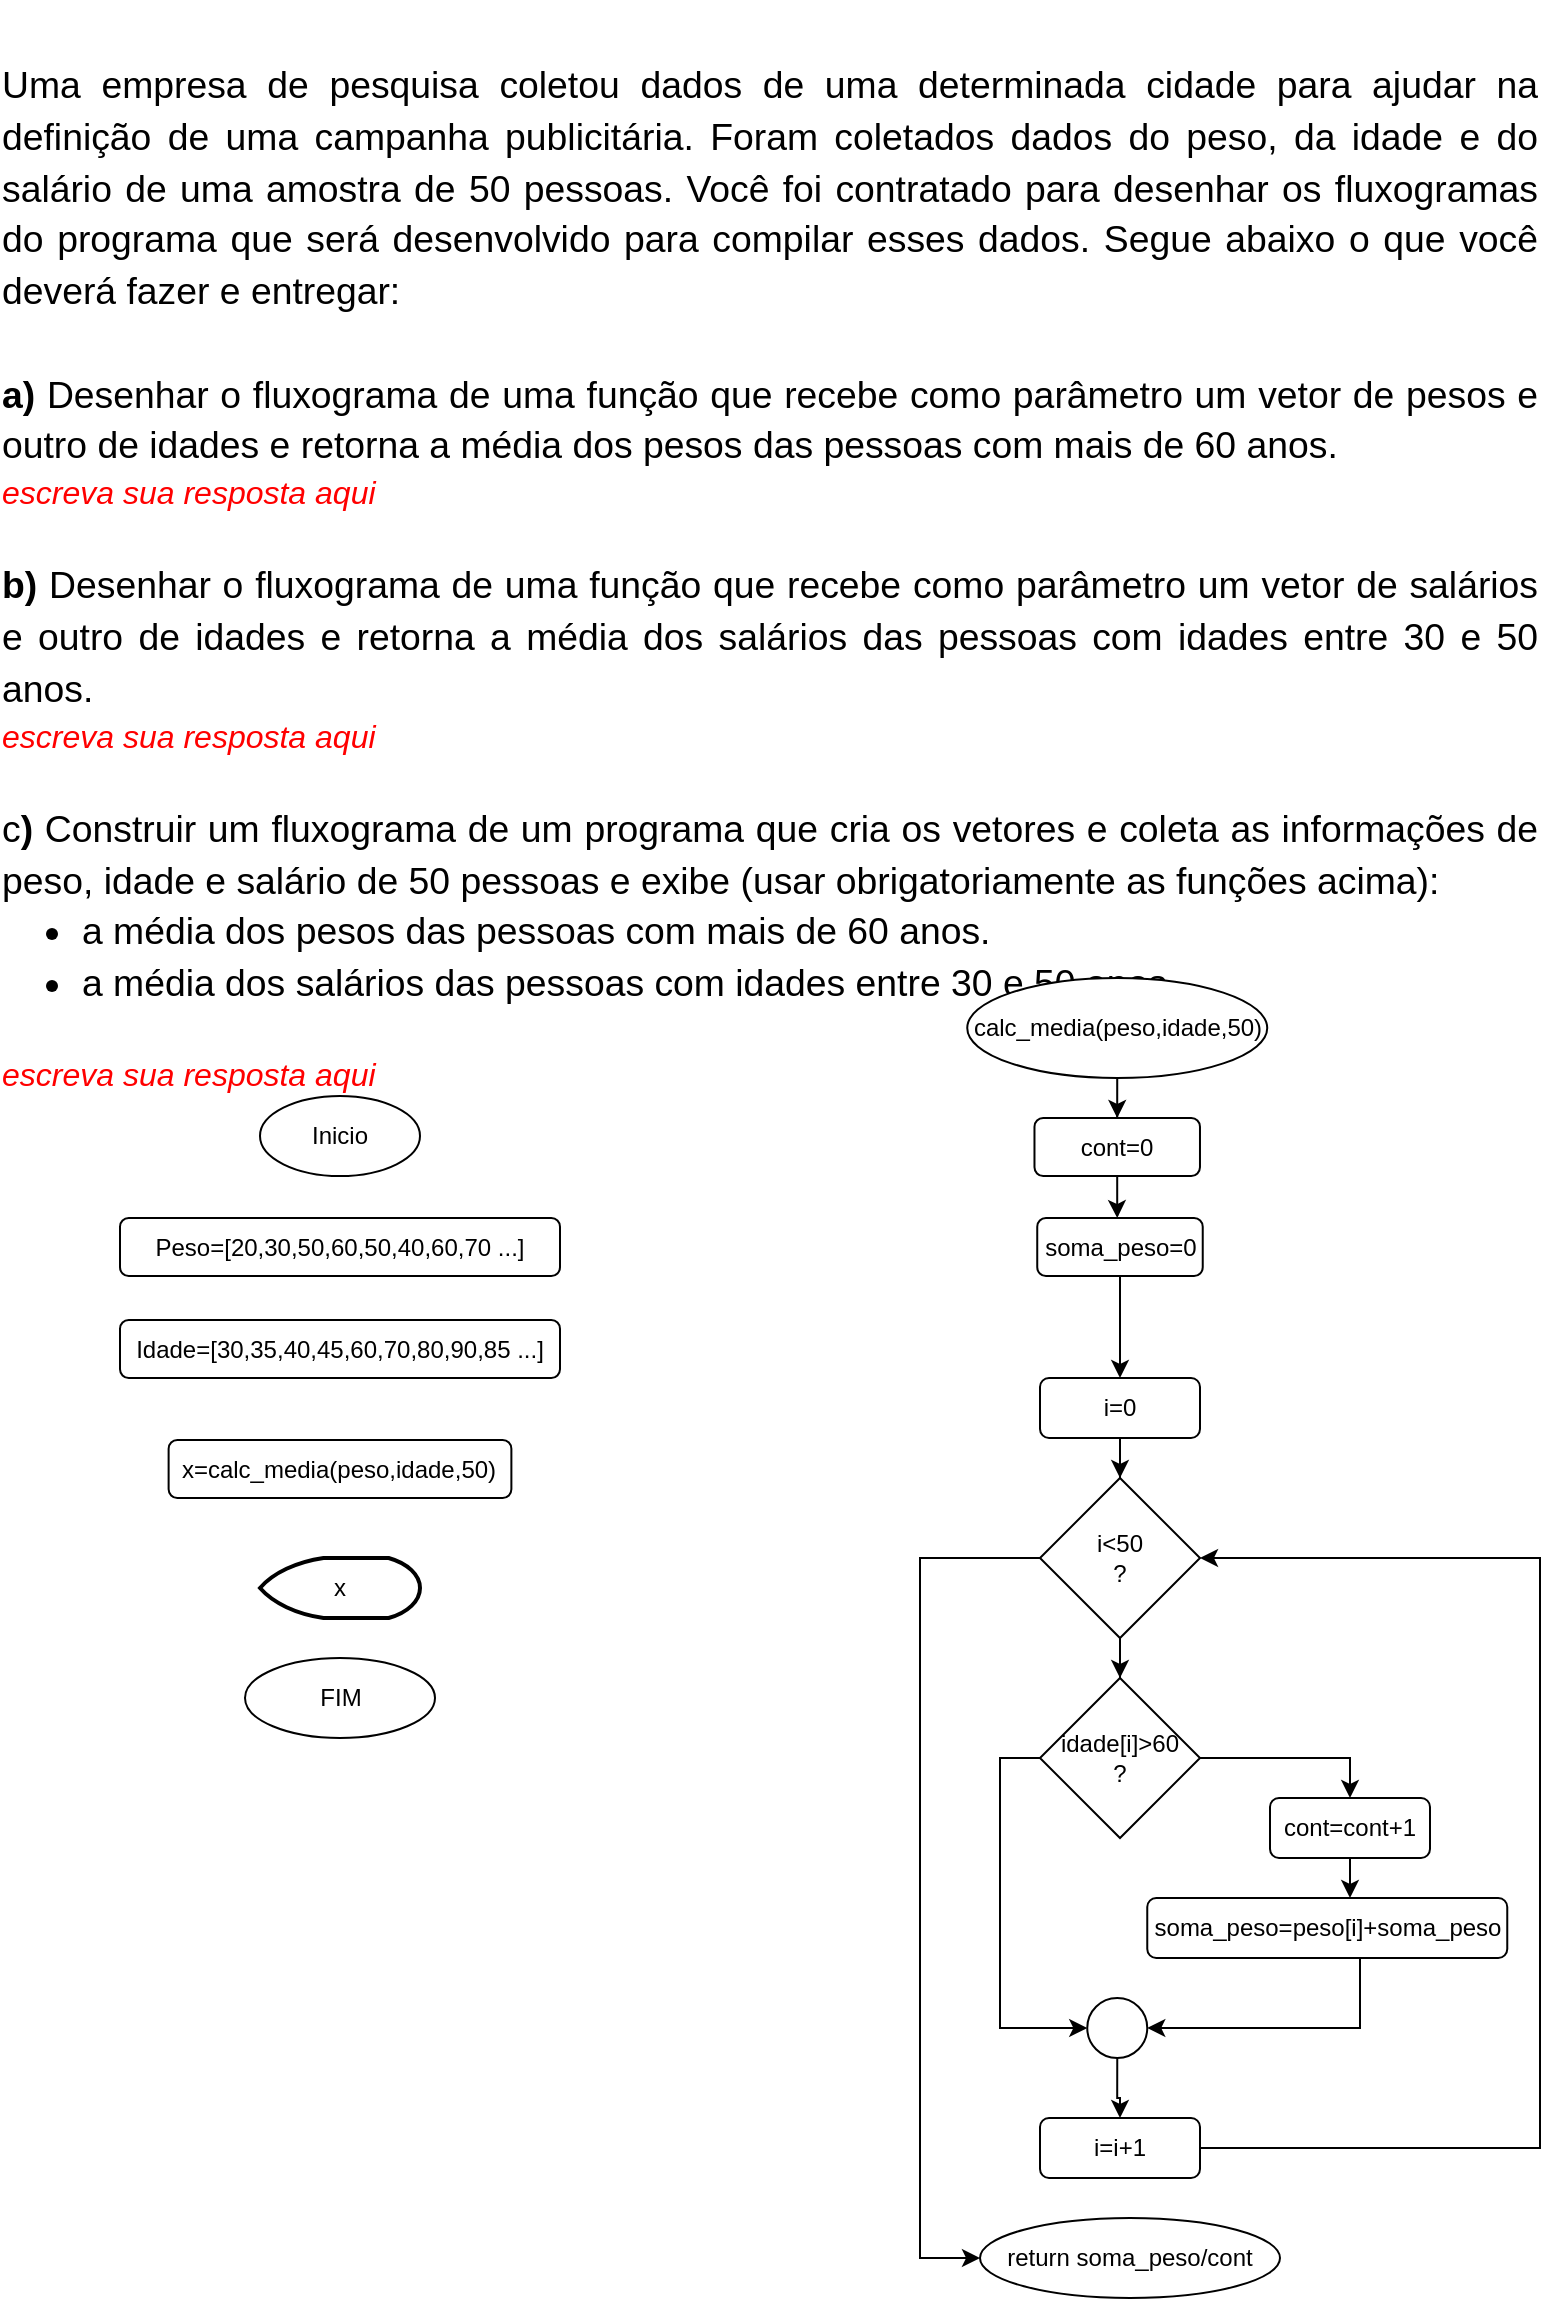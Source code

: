<mxfile version="13.9.3" type="github">
  <diagram id="C5RBs43oDa-KdzZeNtuy" name="Page-1">
    <mxGraphModel dx="818" dy="2788" grid="1" gridSize="10" guides="1" tooltips="1" connect="1" arrows="1" fold="1" page="1" pageScale="1" pageWidth="827" pageHeight="1169" math="0" shadow="0">
      <root>
        <mxCell id="WIyWlLk6GJQsqaUBKTNV-0" />
        <mxCell id="WIyWlLk6GJQsqaUBKTNV-1" parent="WIyWlLk6GJQsqaUBKTNV-0" />
        <mxCell id="1JXrUA-Yjfwm9p3drCcF-0" value="&lt;br&gt;&lt;br&gt;&lt;b style=&quot;font-weight: normal&quot; id=&quot;docs-internal-guid-f367e695-7fff-05dd-d407-37b9cecacf52&quot;&gt;&lt;p dir=&quot;ltr&quot; style=&quot;line-height: 1.38 ; text-align: justify ; margin-top: 0pt ; margin-bottom: 0pt&quot;&gt;&lt;span style=&quot;font-size: 14pt ; font-family: &amp;#34;calibri&amp;#34; , sans-serif ; color: rgb(0 , 0 , 0) ; background-color: transparent ; font-weight: 400 ; font-style: normal ; font-variant: normal ; text-decoration: none ; vertical-align: baseline&quot;&gt;Uma empresa de pesquisa coletou dados de uma determinada cidade para ajudar na definição de uma campanha publicitária. Foram coletados dados do peso, da idade e do salário de uma amostra de 50 pessoas. Você foi contratado para desenhar os fluxogramas do programa que será desenvolvido para compilar esses dados. Segue abaixo o que você deverá fazer e entregar:&lt;/span&gt;&lt;/p&gt;&lt;p dir=&quot;ltr&quot; style=&quot;line-height: 1.38 ; text-align: justify ; margin-top: 0pt ; margin-bottom: 0pt&quot;&gt;&lt;span style=&quot;font-size: 14pt ; font-family: &amp;#34;calibri&amp;#34; , sans-serif ; color: rgb(0 , 0 , 0) ; background-color: transparent ; font-weight: 400 ; font-style: normal ; font-variant: normal ; text-decoration: none ; vertical-align: baseline&quot;&gt;&lt;br&gt;&lt;/span&gt;&lt;/p&gt;&lt;p dir=&quot;ltr&quot; style=&quot;line-height: 1.38 ; text-align: justify ; margin-top: 0pt ; margin-bottom: 0pt&quot;&gt;&lt;span style=&quot;font-size: 14pt ; font-family: &amp;#34;calibri&amp;#34; , sans-serif ; color: rgb(0 , 0 , 0) ; background-color: transparent ; font-weight: 700 ; font-style: normal ; font-variant: normal ; text-decoration: none ; vertical-align: baseline&quot;&gt;a) &lt;/span&gt;&lt;span style=&quot;font-size: 14pt ; font-family: &amp;#34;calibri&amp;#34; , sans-serif ; color: rgb(0 , 0 , 0) ; background-color: transparent ; font-weight: 400 ; font-style: normal ; font-variant: normal ; text-decoration: none ; vertical-align: baseline&quot;&gt;Desenhar o fluxograma de uma função que recebe como parâmetro um vetor de pesos e outro de idades e retorna a média dos pesos das pessoas com mais de 60 anos.&lt;/span&gt;&lt;/p&gt;&lt;p dir=&quot;ltr&quot; style=&quot;line-height: 1.38 ; text-align: justify ; margin-top: 0pt ; margin-bottom: 0pt&quot;&gt;&lt;span style=&quot;font-size: 14pt ; font-family: &amp;#34;calibri&amp;#34; , sans-serif ; color: rgb(0 , 0 , 0) ; background-color: transparent ; font-weight: 400 ; font-style: normal ; font-variant: normal ; text-decoration: none ; vertical-align: baseline&quot;&gt;&lt;span id=&quot;docs-internal-guid-11a64049-7fff-ae32-5dbd-ca60cdbc44b4&quot;&gt;&lt;/span&gt;&lt;/span&gt;&lt;/p&gt;&lt;p dir=&quot;ltr&quot; style=&quot;line-height: 1.38 ; text-align: justify ; margin-top: 0pt ; margin-bottom: 0pt&quot;&gt;&lt;span style=&quot;font-size: 12pt ; font-family: &amp;#34;calibri&amp;#34; , sans-serif ; color: rgb(255 , 0 , 0) ; background-color: transparent ; font-weight: 400 ; font-style: italic ; font-variant: normal ; text-decoration: none ; vertical-align: baseline&quot;&gt;escreva sua resposta aqui&lt;/span&gt;&lt;/p&gt;&lt;p dir=&quot;ltr&quot; style=&quot;line-height: 1.38 ; text-align: justify ; margin-top: 0pt ; margin-bottom: 0pt&quot;&gt;&lt;span style=&quot;font-size: 12pt ; font-family: &amp;#34;calibri&amp;#34; , sans-serif ; color: rgb(255 , 0 , 0) ; background-color: transparent ; font-weight: 400 ; font-style: italic ; font-variant: normal ; text-decoration: none ; vertical-align: baseline&quot;&gt;&lt;br&gt;&lt;/span&gt;&lt;/p&gt;&lt;p dir=&quot;ltr&quot; style=&quot;line-height: 1.38 ; text-align: justify ; margin-top: 0pt ; margin-bottom: 0pt&quot;&gt;&lt;span style=&quot;font-size: 14pt ; font-family: &amp;#34;calibri&amp;#34; , sans-serif ; color: rgb(0 , 0 , 0) ; background-color: transparent ; font-weight: 700 ; font-style: normal ; font-variant: normal ; text-decoration: none ; vertical-align: baseline&quot;&gt;b) &lt;/span&gt;&lt;span style=&quot;font-size: 14pt ; font-family: &amp;#34;calibri&amp;#34; , sans-serif ; color: rgb(0 , 0 , 0) ; background-color: transparent ; font-weight: 400 ; font-style: normal ; font-variant: normal ; text-decoration: none ; vertical-align: baseline&quot;&gt;Desenhar o fluxograma de uma função que recebe como parâmetro um vetor de salários e outro de idades e retorna a média dos salários das pessoas com idades entre 30 e 50 anos.&lt;/span&gt;&lt;/p&gt;&lt;p dir=&quot;ltr&quot; style=&quot;line-height: 1.38 ; text-align: justify ; margin-top: 0pt ; margin-bottom: 0pt&quot;&gt;&lt;span style=&quot;font-size: 12pt ; font-family: &amp;#34;calibri&amp;#34; , sans-serif ; color: rgb(255 , 0 , 0) ; background-color: transparent ; font-weight: 400 ; font-style: italic ; font-variant: normal ; text-decoration: none ; vertical-align: baseline&quot;&gt;&lt;span id=&quot;docs-internal-guid-d81f11be-7fff-fd33-b6b5-8922388f3a95&quot;&gt;&lt;/span&gt;&lt;/span&gt;&lt;/p&gt;&lt;p dir=&quot;ltr&quot; style=&quot;line-height: 1.38 ; text-align: justify ; margin-top: 0pt ; margin-bottom: 0pt&quot;&gt;&lt;span style=&quot;font-size: 12pt ; font-family: &amp;#34;calibri&amp;#34; , sans-serif ; color: rgb(255 , 0 , 0) ; background-color: transparent ; font-weight: 400 ; font-style: italic ; font-variant: normal ; text-decoration: none ; vertical-align: baseline&quot;&gt;escreva sua resposta aqui&lt;/span&gt;&lt;/p&gt;&lt;p dir=&quot;ltr&quot; style=&quot;line-height: 1.38 ; text-align: justify ; margin-top: 0pt ; margin-bottom: 0pt&quot;&gt;&lt;span style=&quot;font-size: 12pt ; font-family: &amp;#34;calibri&amp;#34; , sans-serif ; color: rgb(255 , 0 , 0) ; background-color: transparent ; font-weight: 400 ; font-style: italic ; font-variant: normal ; text-decoration: none ; vertical-align: baseline&quot;&gt;&lt;br&gt;&lt;/span&gt;&lt;/p&gt;&lt;p dir=&quot;ltr&quot; style=&quot;line-height: 1.38 ; text-align: justify ; margin-top: 0pt ; margin-bottom: 0pt&quot;&gt;&lt;span style=&quot;font-size: 14pt ; font-family: &amp;#34;calibri&amp;#34; , sans-serif ; color: rgb(0 , 0 , 0) ; background-color: transparent ; font-weight: 400 ; font-style: normal ; font-variant: normal ; text-decoration: none ; vertical-align: baseline&quot;&gt;c&lt;/span&gt;&lt;span style=&quot;font-size: 14pt ; font-family: &amp;#34;calibri&amp;#34; , sans-serif ; color: rgb(0 , 0 , 0) ; background-color: transparent ; font-weight: 700 ; font-style: normal ; font-variant: normal ; text-decoration: none ; vertical-align: baseline&quot;&gt;)&lt;/span&gt;&lt;span style=&quot;font-size: 14pt ; font-family: &amp;#34;calibri&amp;#34; , sans-serif ; color: rgb(0 , 0 , 0) ; background-color: transparent ; font-weight: 400 ; font-style: normal ; font-variant: normal ; text-decoration: none ; vertical-align: baseline&quot;&gt; Construir um fluxograma de um programa que cria os vetores e coleta as informações de peso, idade e salário de 50 pessoas e exibe (usar obrigatoriamente as funções acima):&lt;/span&gt;&lt;/p&gt;&lt;ul style=&quot;margin-top: 0 ; margin-bottom: 0&quot;&gt;&lt;li dir=&quot;ltr&quot; style=&quot;list-style-type: disc ; font-size: 14pt ; font-family: &amp;#34;calibri&amp;#34; , sans-serif ; color: rgb(0 , 0 , 0) ; background-color: transparent ; font-weight: 400 ; font-style: normal ; font-variant: normal ; text-decoration: none ; vertical-align: baseline&quot;&gt;&lt;p dir=&quot;ltr&quot; style=&quot;line-height: 1.38 ; text-align: justify ; margin-top: 0pt ; margin-bottom: 0pt&quot;&gt;&lt;span style=&quot;font-size: 14pt ; font-family: &amp;#34;calibri&amp;#34; , sans-serif ; color: rgb(0 , 0 , 0) ; background-color: transparent ; font-weight: 400 ; font-style: normal ; font-variant: normal ; text-decoration: none ; vertical-align: baseline&quot;&gt;a média dos pesos das pessoas com mais de 60 anos.&lt;/span&gt;&lt;/p&gt;&lt;/li&gt;&lt;li dir=&quot;ltr&quot; style=&quot;list-style-type: disc ; font-size: 14pt ; font-family: &amp;#34;calibri&amp;#34; , sans-serif ; color: rgb(0 , 0 , 0) ; background-color: transparent ; font-weight: 400 ; font-style: normal ; font-variant: normal ; text-decoration: none ; vertical-align: baseline&quot;&gt;&lt;p dir=&quot;ltr&quot; style=&quot;line-height: 1.38 ; text-align: justify ; margin-top: 0pt ; margin-bottom: 0pt&quot;&gt;&lt;span style=&quot;font-size: 14pt ; font-family: &amp;#34;calibri&amp;#34; , sans-serif ; color: rgb(0 , 0 , 0) ; background-color: transparent ; font-weight: 400 ; font-style: normal ; font-variant: normal ; text-decoration: none ; vertical-align: baseline&quot;&gt;a média dos salários das pessoas com idades entre 30 e 50 anos.&lt;/span&gt;&lt;/p&gt;&lt;/li&gt;&lt;/ul&gt;&lt;p dir=&quot;ltr&quot; style=&quot;line-height: 1.38 ; text-align: justify ; margin-top: 0pt ; margin-bottom: 0pt&quot;&gt;&lt;span style=&quot;font-size: 12pt ; font-family: &amp;#34;calibri&amp;#34; , sans-serif ; color: rgb(255 , 0 , 0) ; background-color: transparent ; font-weight: 400 ; font-style: italic ; font-variant: normal ; text-decoration: none ; vertical-align: baseline&quot;&gt;&lt;span id=&quot;docs-internal-guid-9d4a5a14-7fff-1daa-b311-a5176db41883&quot;&gt;&lt;br&gt;&lt;/span&gt;&lt;/span&gt;&lt;/p&gt;&lt;p dir=&quot;ltr&quot; style=&quot;line-height: 1.38 ; text-align: justify ; margin-top: 0pt ; margin-bottom: 0pt&quot;&gt;&lt;span style=&quot;font-size: 12pt ; font-family: &amp;#34;calibri&amp;#34; , sans-serif ; color: rgb(255 , 0 , 0) ; background-color: transparent ; font-weight: 400 ; font-style: italic ; font-variant: normal ; text-decoration: none ; vertical-align: baseline&quot;&gt;escreva sua resposta aqui&lt;/span&gt;&lt;/p&gt;&lt;/b&gt;&lt;br class=&quot;Apple-interchange-newline&quot;&gt;&lt;br&gt;" style="text;html=1;strokeColor=none;fillColor=none;align=center;verticalAlign=middle;whiteSpace=wrap;rounded=0;" vertex="1" parent="WIyWlLk6GJQsqaUBKTNV-1">
          <mxGeometry x="10" y="-1270" width="770" height="480" as="geometry" />
        </mxCell>
        <mxCell id="1JXrUA-Yjfwm9p3drCcF-1" style="edgeStyle=orthogonalEdgeStyle;rounded=0;orthogonalLoop=1;jettySize=auto;html=1;exitX=0.5;exitY=1;exitDx=0;exitDy=0;" edge="1" parent="WIyWlLk6GJQsqaUBKTNV-1" source="1JXrUA-Yjfwm9p3drCcF-0" target="1JXrUA-Yjfwm9p3drCcF-0">
          <mxGeometry relative="1" as="geometry" />
        </mxCell>
        <mxCell id="1JXrUA-Yjfwm9p3drCcF-38" style="edgeStyle=orthogonalEdgeStyle;rounded=0;orthogonalLoop=1;jettySize=auto;html=1;entryX=0.5;entryY=0;entryDx=0;entryDy=0;" edge="1" parent="WIyWlLk6GJQsqaUBKTNV-1" source="1JXrUA-Yjfwm9p3drCcF-2" target="1JXrUA-Yjfwm9p3drCcF-22">
          <mxGeometry relative="1" as="geometry" />
        </mxCell>
        <mxCell id="1JXrUA-Yjfwm9p3drCcF-2" value="calc_media(peso,idade,50)" style="ellipse;whiteSpace=wrap;html=1;" vertex="1" parent="WIyWlLk6GJQsqaUBKTNV-1">
          <mxGeometry x="493.62" y="-830" width="150" height="50" as="geometry" />
        </mxCell>
        <mxCell id="1JXrUA-Yjfwm9p3drCcF-16" style="edgeStyle=orthogonalEdgeStyle;rounded=0;orthogonalLoop=1;jettySize=auto;html=1;entryX=0.5;entryY=0;entryDx=0;entryDy=0;" edge="1" parent="WIyWlLk6GJQsqaUBKTNV-1" source="1JXrUA-Yjfwm9p3drCcF-3" target="1JXrUA-Yjfwm9p3drCcF-14">
          <mxGeometry relative="1" as="geometry" />
        </mxCell>
        <mxCell id="1JXrUA-Yjfwm9p3drCcF-3" value="i=0" style="rounded=1;whiteSpace=wrap;html=1;" vertex="1" parent="WIyWlLk6GJQsqaUBKTNV-1">
          <mxGeometry x="530" y="-630" width="80" height="30" as="geometry" />
        </mxCell>
        <mxCell id="1JXrUA-Yjfwm9p3drCcF-40" style="edgeStyle=orthogonalEdgeStyle;rounded=0;orthogonalLoop=1;jettySize=auto;html=1;entryX=0.5;entryY=0;entryDx=0;entryDy=0;" edge="1" parent="WIyWlLk6GJQsqaUBKTNV-1" source="1JXrUA-Yjfwm9p3drCcF-11" target="1JXrUA-Yjfwm9p3drCcF-3">
          <mxGeometry relative="1" as="geometry" />
        </mxCell>
        <mxCell id="1JXrUA-Yjfwm9p3drCcF-11" value="soma_peso=0" style="rounded=1;whiteSpace=wrap;html=1;" vertex="1" parent="WIyWlLk6GJQsqaUBKTNV-1">
          <mxGeometry x="528.62" y="-710" width="82.75" height="29" as="geometry" />
        </mxCell>
        <mxCell id="1JXrUA-Yjfwm9p3drCcF-12" value="return soma_peso/cont" style="ellipse;whiteSpace=wrap;html=1;" vertex="1" parent="WIyWlLk6GJQsqaUBKTNV-1">
          <mxGeometry x="500" y="-210" width="150" height="40" as="geometry" />
        </mxCell>
        <mxCell id="1JXrUA-Yjfwm9p3drCcF-30" style="edgeStyle=orthogonalEdgeStyle;rounded=0;orthogonalLoop=1;jettySize=auto;html=1;entryX=0.5;entryY=0;entryDx=0;entryDy=0;" edge="1" parent="WIyWlLk6GJQsqaUBKTNV-1" source="1JXrUA-Yjfwm9p3drCcF-14" target="1JXrUA-Yjfwm9p3drCcF-20">
          <mxGeometry relative="1" as="geometry" />
        </mxCell>
        <mxCell id="1JXrUA-Yjfwm9p3drCcF-34" style="edgeStyle=orthogonalEdgeStyle;rounded=0;orthogonalLoop=1;jettySize=auto;html=1;entryX=0;entryY=0.5;entryDx=0;entryDy=0;" edge="1" parent="WIyWlLk6GJQsqaUBKTNV-1" source="1JXrUA-Yjfwm9p3drCcF-14" target="1JXrUA-Yjfwm9p3drCcF-12">
          <mxGeometry relative="1" as="geometry">
            <Array as="points">
              <mxPoint x="470" y="-540" />
              <mxPoint x="470" y="-190" />
            </Array>
          </mxGeometry>
        </mxCell>
        <mxCell id="1JXrUA-Yjfwm9p3drCcF-14" value="i&amp;lt;50&lt;br&gt;?" style="rhombus;whiteSpace=wrap;html=1;" vertex="1" parent="WIyWlLk6GJQsqaUBKTNV-1">
          <mxGeometry x="530" y="-580" width="80" height="80" as="geometry" />
        </mxCell>
        <mxCell id="1JXrUA-Yjfwm9p3drCcF-18" style="edgeStyle=orthogonalEdgeStyle;rounded=0;orthogonalLoop=1;jettySize=auto;html=1;entryX=1;entryY=0.5;entryDx=0;entryDy=0;" edge="1" parent="WIyWlLk6GJQsqaUBKTNV-1" source="1JXrUA-Yjfwm9p3drCcF-15" target="1JXrUA-Yjfwm9p3drCcF-14">
          <mxGeometry relative="1" as="geometry">
            <Array as="points">
              <mxPoint x="780" y="-245" />
              <mxPoint x="780" y="-540" />
            </Array>
          </mxGeometry>
        </mxCell>
        <mxCell id="1JXrUA-Yjfwm9p3drCcF-15" value="i=i+1" style="rounded=1;whiteSpace=wrap;html=1;" vertex="1" parent="WIyWlLk6GJQsqaUBKTNV-1">
          <mxGeometry x="530" y="-260" width="80" height="30" as="geometry" />
        </mxCell>
        <mxCell id="1JXrUA-Yjfwm9p3drCcF-26" style="edgeStyle=orthogonalEdgeStyle;rounded=0;orthogonalLoop=1;jettySize=auto;html=1;entryX=0.5;entryY=0;entryDx=0;entryDy=0;" edge="1" parent="WIyWlLk6GJQsqaUBKTNV-1" source="1JXrUA-Yjfwm9p3drCcF-20" target="1JXrUA-Yjfwm9p3drCcF-21">
          <mxGeometry relative="1" as="geometry" />
        </mxCell>
        <mxCell id="1JXrUA-Yjfwm9p3drCcF-33" style="edgeStyle=orthogonalEdgeStyle;rounded=0;orthogonalLoop=1;jettySize=auto;html=1;entryX=0;entryY=0.5;entryDx=0;entryDy=0;" edge="1" parent="WIyWlLk6GJQsqaUBKTNV-1" source="1JXrUA-Yjfwm9p3drCcF-20" target="1JXrUA-Yjfwm9p3drCcF-31">
          <mxGeometry relative="1" as="geometry">
            <Array as="points">
              <mxPoint x="510" y="-440" />
              <mxPoint x="510" y="-305" />
            </Array>
          </mxGeometry>
        </mxCell>
        <mxCell id="1JXrUA-Yjfwm9p3drCcF-20" value="idade[i]&amp;gt;60&lt;br&gt;?" style="rhombus;whiteSpace=wrap;html=1;" vertex="1" parent="WIyWlLk6GJQsqaUBKTNV-1">
          <mxGeometry x="530" y="-480" width="80" height="80" as="geometry" />
        </mxCell>
        <mxCell id="1JXrUA-Yjfwm9p3drCcF-28" style="edgeStyle=orthogonalEdgeStyle;rounded=0;orthogonalLoop=1;jettySize=auto;html=1;" edge="1" parent="WIyWlLk6GJQsqaUBKTNV-1" source="1JXrUA-Yjfwm9p3drCcF-21">
          <mxGeometry relative="1" as="geometry">
            <mxPoint x="685" y="-370" as="targetPoint" />
          </mxGeometry>
        </mxCell>
        <mxCell id="1JXrUA-Yjfwm9p3drCcF-21" value="cont=cont+1" style="rounded=1;whiteSpace=wrap;html=1;" vertex="1" parent="WIyWlLk6GJQsqaUBKTNV-1">
          <mxGeometry x="645" y="-420" width="80" height="30" as="geometry" />
        </mxCell>
        <mxCell id="1JXrUA-Yjfwm9p3drCcF-39" style="edgeStyle=orthogonalEdgeStyle;rounded=0;orthogonalLoop=1;jettySize=auto;html=1;entryX=0.5;entryY=0;entryDx=0;entryDy=0;" edge="1" parent="WIyWlLk6GJQsqaUBKTNV-1" source="1JXrUA-Yjfwm9p3drCcF-22">
          <mxGeometry relative="1" as="geometry">
            <mxPoint x="568.615" y="-710" as="targetPoint" />
          </mxGeometry>
        </mxCell>
        <mxCell id="1JXrUA-Yjfwm9p3drCcF-22" value="cont=0" style="rounded=1;whiteSpace=wrap;html=1;" vertex="1" parent="WIyWlLk6GJQsqaUBKTNV-1">
          <mxGeometry x="527.24" y="-760" width="82.75" height="29" as="geometry" />
        </mxCell>
        <mxCell id="1JXrUA-Yjfwm9p3drCcF-32" style="edgeStyle=orthogonalEdgeStyle;rounded=0;orthogonalLoop=1;jettySize=auto;html=1;entryX=1;entryY=0.5;entryDx=0;entryDy=0;exitX=0.5;exitY=1;exitDx=0;exitDy=0;" edge="1" parent="WIyWlLk6GJQsqaUBKTNV-1" source="1JXrUA-Yjfwm9p3drCcF-23" target="1JXrUA-Yjfwm9p3drCcF-31">
          <mxGeometry relative="1" as="geometry">
            <Array as="points">
              <mxPoint x="690" y="-340" />
              <mxPoint x="690" y="-305" />
            </Array>
          </mxGeometry>
        </mxCell>
        <mxCell id="1JXrUA-Yjfwm9p3drCcF-23" value="soma_peso=peso[i]+soma_peso" style="rounded=1;whiteSpace=wrap;html=1;" vertex="1" parent="WIyWlLk6GJQsqaUBKTNV-1">
          <mxGeometry x="583.63" y="-370" width="180" height="30" as="geometry" />
        </mxCell>
        <mxCell id="1JXrUA-Yjfwm9p3drCcF-37" style="edgeStyle=orthogonalEdgeStyle;rounded=0;orthogonalLoop=1;jettySize=auto;html=1;entryX=0.5;entryY=0;entryDx=0;entryDy=0;" edge="1" parent="WIyWlLk6GJQsqaUBKTNV-1" source="1JXrUA-Yjfwm9p3drCcF-31" target="1JXrUA-Yjfwm9p3drCcF-15">
          <mxGeometry relative="1" as="geometry" />
        </mxCell>
        <mxCell id="1JXrUA-Yjfwm9p3drCcF-31" value="" style="ellipse;whiteSpace=wrap;html=1;aspect=fixed;" vertex="1" parent="WIyWlLk6GJQsqaUBKTNV-1">
          <mxGeometry x="553.63" y="-320" width="30" height="30" as="geometry" />
        </mxCell>
        <mxCell id="1JXrUA-Yjfwm9p3drCcF-42" value="Inicio" style="ellipse;whiteSpace=wrap;html=1;" vertex="1" parent="WIyWlLk6GJQsqaUBKTNV-1">
          <mxGeometry x="140" y="-771" width="80" height="40" as="geometry" />
        </mxCell>
        <mxCell id="1JXrUA-Yjfwm9p3drCcF-43" value="Peso=[20,30,50,60,50,40,60,70 ...]" style="rounded=1;whiteSpace=wrap;html=1;" vertex="1" parent="WIyWlLk6GJQsqaUBKTNV-1">
          <mxGeometry x="70" y="-710" width="220" height="29" as="geometry" />
        </mxCell>
        <mxCell id="1JXrUA-Yjfwm9p3drCcF-44" value="Idade=[30,35,40,45,60,70,80,90,85 ...]" style="rounded=1;whiteSpace=wrap;html=1;" vertex="1" parent="WIyWlLk6GJQsqaUBKTNV-1">
          <mxGeometry x="70" y="-659" width="220" height="29" as="geometry" />
        </mxCell>
        <mxCell id="1JXrUA-Yjfwm9p3drCcF-45" value="x=calc_media(peso,idade,50)" style="rounded=1;whiteSpace=wrap;html=1;" vertex="1" parent="WIyWlLk6GJQsqaUBKTNV-1">
          <mxGeometry x="94.31" y="-599" width="171.38" height="29" as="geometry" />
        </mxCell>
        <mxCell id="1JXrUA-Yjfwm9p3drCcF-46" value="FIM" style="ellipse;whiteSpace=wrap;html=1;" vertex="1" parent="WIyWlLk6GJQsqaUBKTNV-1">
          <mxGeometry x="132.5" y="-490" width="95" height="40" as="geometry" />
        </mxCell>
        <mxCell id="1JXrUA-Yjfwm9p3drCcF-47" value="x" style="strokeWidth=2;html=1;shape=mxgraph.flowchart.display;whiteSpace=wrap;" vertex="1" parent="WIyWlLk6GJQsqaUBKTNV-1">
          <mxGeometry x="140" y="-540" width="80" height="30" as="geometry" />
        </mxCell>
      </root>
    </mxGraphModel>
  </diagram>
</mxfile>
